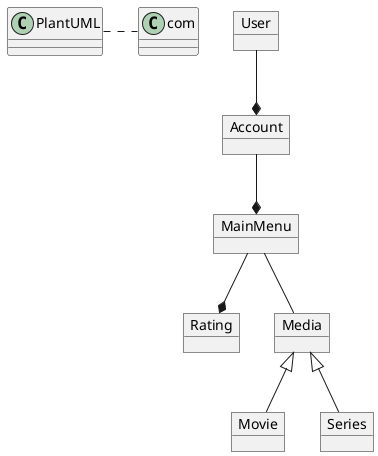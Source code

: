 @startuml
'https://plantuml.com/object-diagram

object Account
object User
object MainMenu
object Movie
object Series
object Rating
object Media

User --* Account
Account --* MainMenu


MainMenu --* Rating
MainMenu --Media

Media <|--  Movie
Media <|-- Series
PlantUML.com

@enduml